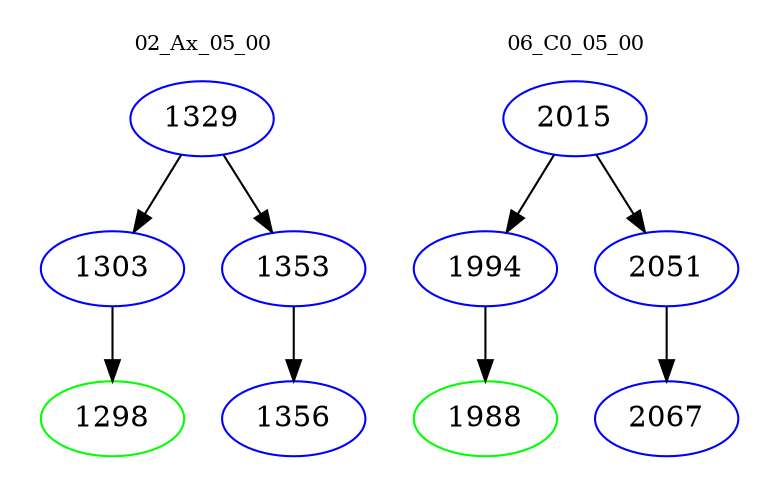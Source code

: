 digraph{
subgraph cluster_0 {
color = white
label = "02_Ax_05_00";
fontsize=10;
T0_1329 [label="1329", color="blue"]
T0_1329 -> T0_1303 [color="black"]
T0_1303 [label="1303", color="blue"]
T0_1303 -> T0_1298 [color="black"]
T0_1298 [label="1298", color="green"]
T0_1329 -> T0_1353 [color="black"]
T0_1353 [label="1353", color="blue"]
T0_1353 -> T0_1356 [color="black"]
T0_1356 [label="1356", color="blue"]
}
subgraph cluster_1 {
color = white
label = "06_C0_05_00";
fontsize=10;
T1_2015 [label="2015", color="blue"]
T1_2015 -> T1_1994 [color="black"]
T1_1994 [label="1994", color="blue"]
T1_1994 -> T1_1988 [color="black"]
T1_1988 [label="1988", color="green"]
T1_2015 -> T1_2051 [color="black"]
T1_2051 [label="2051", color="blue"]
T1_2051 -> T1_2067 [color="black"]
T1_2067 [label="2067", color="blue"]
}
}
